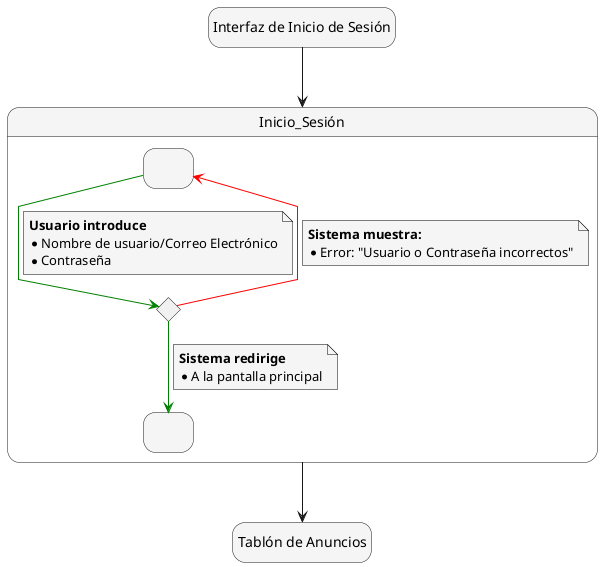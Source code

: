 @startuml Inicio_Sesión
skinparam {
    NoteBackgroundColor #whiteSmoke
    NoteBorderColor #black
    linetype polyline
}

skinparam state {
    BackgroundColor #whiteSmoke
}

hide empty description

state startState as "Interfaz de Inicio de Sesión"
state endState as "Tablón de Anuncios"


startState --> Inicio_Sesión

state Inicio_Sesión {
    state IngresoCredenciales as " "
    state ValidarCredenciales <<choice>>
    state InicioSesionCorrecto as " "

    IngresoCredenciales -[#green]-> ValidarCredenciales
    note on link
        <b>Usuario introduce</b>
        * Nombre de usuario/Correo Electrónico
        * Contraseña
    end note

    ValidarCredenciales -[#red]-> IngresoCredenciales
    note on link
        <b>Sistema muestra:</b>
        * Error: "Usuario o Contraseña incorrectos"
    end note

    ValidarCredenciales -[#green]-> InicioSesionCorrecto
    note on link
        <b>Sistema redirige</b>
        * A la pantalla principal
    end note
}

Inicio_Sesión --> endState

@enduml

